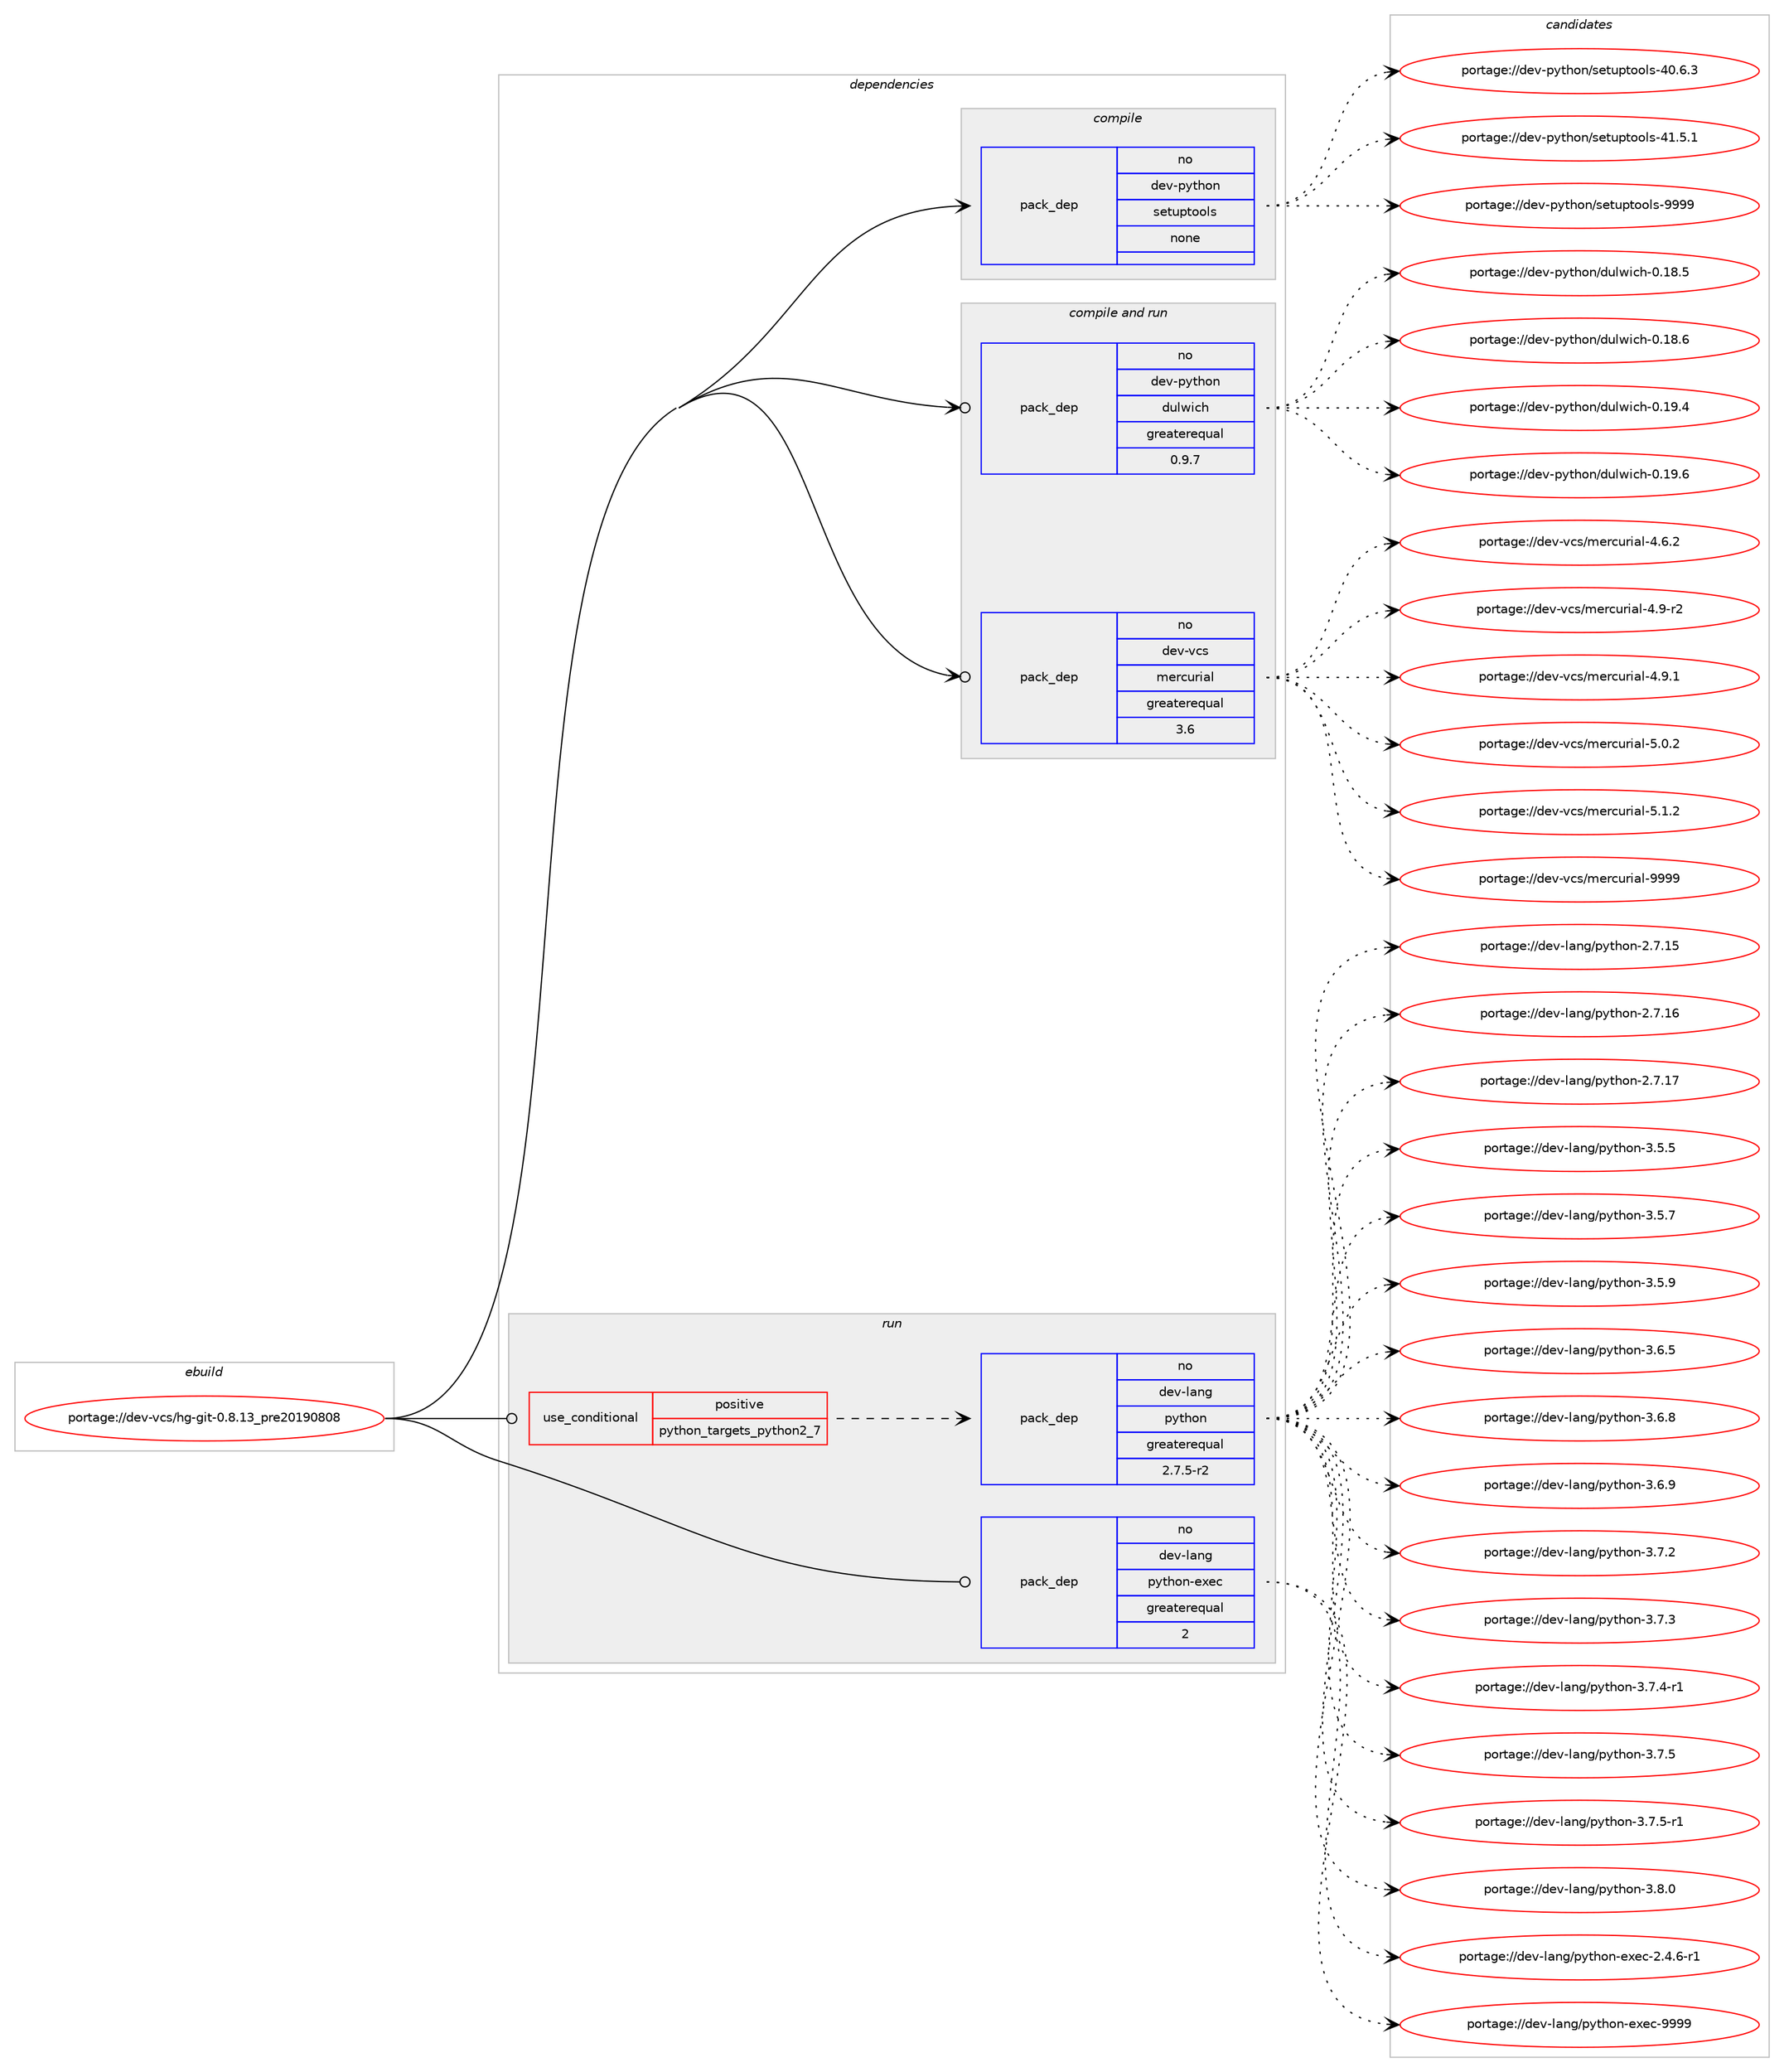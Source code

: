 digraph prolog {

# *************
# Graph options
# *************

newrank=true;
concentrate=true;
compound=true;
graph [rankdir=LR,fontname=Helvetica,fontsize=10,ranksep=1.5];#, ranksep=2.5, nodesep=0.2];
edge  [arrowhead=vee];
node  [fontname=Helvetica,fontsize=10];

# **********
# The ebuild
# **********

subgraph cluster_leftcol {
color=gray;
rank=same;
label=<<i>ebuild</i>>;
id [label="portage://dev-vcs/hg-git-0.8.13_pre20190808", color=red, width=4, href="../dev-vcs/hg-git-0.8.13_pre20190808.svg"];
}

# ****************
# The dependencies
# ****************

subgraph cluster_midcol {
color=gray;
label=<<i>dependencies</i>>;
subgraph cluster_compile {
fillcolor="#eeeeee";
style=filled;
label=<<i>compile</i>>;
subgraph pack191839 {
dependency268001 [label=<<TABLE BORDER="0" CELLBORDER="1" CELLSPACING="0" CELLPADDING="4" WIDTH="220"><TR><TD ROWSPAN="6" CELLPADDING="30">pack_dep</TD></TR><TR><TD WIDTH="110">no</TD></TR><TR><TD>dev-python</TD></TR><TR><TD>setuptools</TD></TR><TR><TD>none</TD></TR><TR><TD></TD></TR></TABLE>>, shape=none, color=blue];
}
id:e -> dependency268001:w [weight=20,style="solid",arrowhead="vee"];
}
subgraph cluster_compileandrun {
fillcolor="#eeeeee";
style=filled;
label=<<i>compile and run</i>>;
subgraph pack191840 {
dependency268002 [label=<<TABLE BORDER="0" CELLBORDER="1" CELLSPACING="0" CELLPADDING="4" WIDTH="220"><TR><TD ROWSPAN="6" CELLPADDING="30">pack_dep</TD></TR><TR><TD WIDTH="110">no</TD></TR><TR><TD>dev-python</TD></TR><TR><TD>dulwich</TD></TR><TR><TD>greaterequal</TD></TR><TR><TD>0.9.7</TD></TR></TABLE>>, shape=none, color=blue];
}
id:e -> dependency268002:w [weight=20,style="solid",arrowhead="odotvee"];
subgraph pack191841 {
dependency268003 [label=<<TABLE BORDER="0" CELLBORDER="1" CELLSPACING="0" CELLPADDING="4" WIDTH="220"><TR><TD ROWSPAN="6" CELLPADDING="30">pack_dep</TD></TR><TR><TD WIDTH="110">no</TD></TR><TR><TD>dev-vcs</TD></TR><TR><TD>mercurial</TD></TR><TR><TD>greaterequal</TD></TR><TR><TD>3.6</TD></TR></TABLE>>, shape=none, color=blue];
}
id:e -> dependency268003:w [weight=20,style="solid",arrowhead="odotvee"];
}
subgraph cluster_run {
fillcolor="#eeeeee";
style=filled;
label=<<i>run</i>>;
subgraph cond72418 {
dependency268004 [label=<<TABLE BORDER="0" CELLBORDER="1" CELLSPACING="0" CELLPADDING="4"><TR><TD ROWSPAN="3" CELLPADDING="10">use_conditional</TD></TR><TR><TD>positive</TD></TR><TR><TD>python_targets_python2_7</TD></TR></TABLE>>, shape=none, color=red];
subgraph pack191842 {
dependency268005 [label=<<TABLE BORDER="0" CELLBORDER="1" CELLSPACING="0" CELLPADDING="4" WIDTH="220"><TR><TD ROWSPAN="6" CELLPADDING="30">pack_dep</TD></TR><TR><TD WIDTH="110">no</TD></TR><TR><TD>dev-lang</TD></TR><TR><TD>python</TD></TR><TR><TD>greaterequal</TD></TR><TR><TD>2.7.5-r2</TD></TR></TABLE>>, shape=none, color=blue];
}
dependency268004:e -> dependency268005:w [weight=20,style="dashed",arrowhead="vee"];
}
id:e -> dependency268004:w [weight=20,style="solid",arrowhead="odot"];
subgraph pack191843 {
dependency268006 [label=<<TABLE BORDER="0" CELLBORDER="1" CELLSPACING="0" CELLPADDING="4" WIDTH="220"><TR><TD ROWSPAN="6" CELLPADDING="30">pack_dep</TD></TR><TR><TD WIDTH="110">no</TD></TR><TR><TD>dev-lang</TD></TR><TR><TD>python-exec</TD></TR><TR><TD>greaterequal</TD></TR><TR><TD>2</TD></TR></TABLE>>, shape=none, color=blue];
}
id:e -> dependency268006:w [weight=20,style="solid",arrowhead="odot"];
}
}

# **************
# The candidates
# **************

subgraph cluster_choices {
rank=same;
color=gray;
label=<<i>candidates</i>>;

subgraph choice191839 {
color=black;
nodesep=1;
choiceportage100101118451121211161041111104711510111611711211611111110811545524846544651 [label="portage://dev-python/setuptools-40.6.3", color=red, width=4,href="../dev-python/setuptools-40.6.3.svg"];
choiceportage100101118451121211161041111104711510111611711211611111110811545524946534649 [label="portage://dev-python/setuptools-41.5.1", color=red, width=4,href="../dev-python/setuptools-41.5.1.svg"];
choiceportage10010111845112121116104111110471151011161171121161111111081154557575757 [label="portage://dev-python/setuptools-9999", color=red, width=4,href="../dev-python/setuptools-9999.svg"];
dependency268001:e -> choiceportage100101118451121211161041111104711510111611711211611111110811545524846544651:w [style=dotted,weight="100"];
dependency268001:e -> choiceportage100101118451121211161041111104711510111611711211611111110811545524946534649:w [style=dotted,weight="100"];
dependency268001:e -> choiceportage10010111845112121116104111110471151011161171121161111111081154557575757:w [style=dotted,weight="100"];
}
subgraph choice191840 {
color=black;
nodesep=1;
choiceportage10010111845112121116104111110471001171081191059910445484649564653 [label="portage://dev-python/dulwich-0.18.5", color=red, width=4,href="../dev-python/dulwich-0.18.5.svg"];
choiceportage10010111845112121116104111110471001171081191059910445484649564654 [label="portage://dev-python/dulwich-0.18.6", color=red, width=4,href="../dev-python/dulwich-0.18.6.svg"];
choiceportage10010111845112121116104111110471001171081191059910445484649574652 [label="portage://dev-python/dulwich-0.19.4", color=red, width=4,href="../dev-python/dulwich-0.19.4.svg"];
choiceportage10010111845112121116104111110471001171081191059910445484649574654 [label="portage://dev-python/dulwich-0.19.6", color=red, width=4,href="../dev-python/dulwich-0.19.6.svg"];
dependency268002:e -> choiceportage10010111845112121116104111110471001171081191059910445484649564653:w [style=dotted,weight="100"];
dependency268002:e -> choiceportage10010111845112121116104111110471001171081191059910445484649564654:w [style=dotted,weight="100"];
dependency268002:e -> choiceportage10010111845112121116104111110471001171081191059910445484649574652:w [style=dotted,weight="100"];
dependency268002:e -> choiceportage10010111845112121116104111110471001171081191059910445484649574654:w [style=dotted,weight="100"];
}
subgraph choice191841 {
color=black;
nodesep=1;
choiceportage1001011184511899115471091011149911711410597108455246544650 [label="portage://dev-vcs/mercurial-4.6.2", color=red, width=4,href="../dev-vcs/mercurial-4.6.2.svg"];
choiceportage1001011184511899115471091011149911711410597108455246574511450 [label="portage://dev-vcs/mercurial-4.9-r2", color=red, width=4,href="../dev-vcs/mercurial-4.9-r2.svg"];
choiceportage1001011184511899115471091011149911711410597108455246574649 [label="portage://dev-vcs/mercurial-4.9.1", color=red, width=4,href="../dev-vcs/mercurial-4.9.1.svg"];
choiceportage1001011184511899115471091011149911711410597108455346484650 [label="portage://dev-vcs/mercurial-5.0.2", color=red, width=4,href="../dev-vcs/mercurial-5.0.2.svg"];
choiceportage1001011184511899115471091011149911711410597108455346494650 [label="portage://dev-vcs/mercurial-5.1.2", color=red, width=4,href="../dev-vcs/mercurial-5.1.2.svg"];
choiceportage10010111845118991154710910111499117114105971084557575757 [label="portage://dev-vcs/mercurial-9999", color=red, width=4,href="../dev-vcs/mercurial-9999.svg"];
dependency268003:e -> choiceportage1001011184511899115471091011149911711410597108455246544650:w [style=dotted,weight="100"];
dependency268003:e -> choiceportage1001011184511899115471091011149911711410597108455246574511450:w [style=dotted,weight="100"];
dependency268003:e -> choiceportage1001011184511899115471091011149911711410597108455246574649:w [style=dotted,weight="100"];
dependency268003:e -> choiceportage1001011184511899115471091011149911711410597108455346484650:w [style=dotted,weight="100"];
dependency268003:e -> choiceportage1001011184511899115471091011149911711410597108455346494650:w [style=dotted,weight="100"];
dependency268003:e -> choiceportage10010111845118991154710910111499117114105971084557575757:w [style=dotted,weight="100"];
}
subgraph choice191842 {
color=black;
nodesep=1;
choiceportage10010111845108971101034711212111610411111045504655464953 [label="portage://dev-lang/python-2.7.15", color=red, width=4,href="../dev-lang/python-2.7.15.svg"];
choiceportage10010111845108971101034711212111610411111045504655464954 [label="portage://dev-lang/python-2.7.16", color=red, width=4,href="../dev-lang/python-2.7.16.svg"];
choiceportage10010111845108971101034711212111610411111045504655464955 [label="portage://dev-lang/python-2.7.17", color=red, width=4,href="../dev-lang/python-2.7.17.svg"];
choiceportage100101118451089711010347112121116104111110455146534653 [label="portage://dev-lang/python-3.5.5", color=red, width=4,href="../dev-lang/python-3.5.5.svg"];
choiceportage100101118451089711010347112121116104111110455146534655 [label="portage://dev-lang/python-3.5.7", color=red, width=4,href="../dev-lang/python-3.5.7.svg"];
choiceportage100101118451089711010347112121116104111110455146534657 [label="portage://dev-lang/python-3.5.9", color=red, width=4,href="../dev-lang/python-3.5.9.svg"];
choiceportage100101118451089711010347112121116104111110455146544653 [label="portage://dev-lang/python-3.6.5", color=red, width=4,href="../dev-lang/python-3.6.5.svg"];
choiceportage100101118451089711010347112121116104111110455146544656 [label="portage://dev-lang/python-3.6.8", color=red, width=4,href="../dev-lang/python-3.6.8.svg"];
choiceportage100101118451089711010347112121116104111110455146544657 [label="portage://dev-lang/python-3.6.9", color=red, width=4,href="../dev-lang/python-3.6.9.svg"];
choiceportage100101118451089711010347112121116104111110455146554650 [label="portage://dev-lang/python-3.7.2", color=red, width=4,href="../dev-lang/python-3.7.2.svg"];
choiceportage100101118451089711010347112121116104111110455146554651 [label="portage://dev-lang/python-3.7.3", color=red, width=4,href="../dev-lang/python-3.7.3.svg"];
choiceportage1001011184510897110103471121211161041111104551465546524511449 [label="portage://dev-lang/python-3.7.4-r1", color=red, width=4,href="../dev-lang/python-3.7.4-r1.svg"];
choiceportage100101118451089711010347112121116104111110455146554653 [label="portage://dev-lang/python-3.7.5", color=red, width=4,href="../dev-lang/python-3.7.5.svg"];
choiceportage1001011184510897110103471121211161041111104551465546534511449 [label="portage://dev-lang/python-3.7.5-r1", color=red, width=4,href="../dev-lang/python-3.7.5-r1.svg"];
choiceportage100101118451089711010347112121116104111110455146564648 [label="portage://dev-lang/python-3.8.0", color=red, width=4,href="../dev-lang/python-3.8.0.svg"];
dependency268005:e -> choiceportage10010111845108971101034711212111610411111045504655464953:w [style=dotted,weight="100"];
dependency268005:e -> choiceportage10010111845108971101034711212111610411111045504655464954:w [style=dotted,weight="100"];
dependency268005:e -> choiceportage10010111845108971101034711212111610411111045504655464955:w [style=dotted,weight="100"];
dependency268005:e -> choiceportage100101118451089711010347112121116104111110455146534653:w [style=dotted,weight="100"];
dependency268005:e -> choiceportage100101118451089711010347112121116104111110455146534655:w [style=dotted,weight="100"];
dependency268005:e -> choiceportage100101118451089711010347112121116104111110455146534657:w [style=dotted,weight="100"];
dependency268005:e -> choiceportage100101118451089711010347112121116104111110455146544653:w [style=dotted,weight="100"];
dependency268005:e -> choiceportage100101118451089711010347112121116104111110455146544656:w [style=dotted,weight="100"];
dependency268005:e -> choiceportage100101118451089711010347112121116104111110455146544657:w [style=dotted,weight="100"];
dependency268005:e -> choiceportage100101118451089711010347112121116104111110455146554650:w [style=dotted,weight="100"];
dependency268005:e -> choiceportage100101118451089711010347112121116104111110455146554651:w [style=dotted,weight="100"];
dependency268005:e -> choiceportage1001011184510897110103471121211161041111104551465546524511449:w [style=dotted,weight="100"];
dependency268005:e -> choiceportage100101118451089711010347112121116104111110455146554653:w [style=dotted,weight="100"];
dependency268005:e -> choiceportage1001011184510897110103471121211161041111104551465546534511449:w [style=dotted,weight="100"];
dependency268005:e -> choiceportage100101118451089711010347112121116104111110455146564648:w [style=dotted,weight="100"];
}
subgraph choice191843 {
color=black;
nodesep=1;
choiceportage10010111845108971101034711212111610411111045101120101994550465246544511449 [label="portage://dev-lang/python-exec-2.4.6-r1", color=red, width=4,href="../dev-lang/python-exec-2.4.6-r1.svg"];
choiceportage10010111845108971101034711212111610411111045101120101994557575757 [label="portage://dev-lang/python-exec-9999", color=red, width=4,href="../dev-lang/python-exec-9999.svg"];
dependency268006:e -> choiceportage10010111845108971101034711212111610411111045101120101994550465246544511449:w [style=dotted,weight="100"];
dependency268006:e -> choiceportage10010111845108971101034711212111610411111045101120101994557575757:w [style=dotted,weight="100"];
}
}

}
